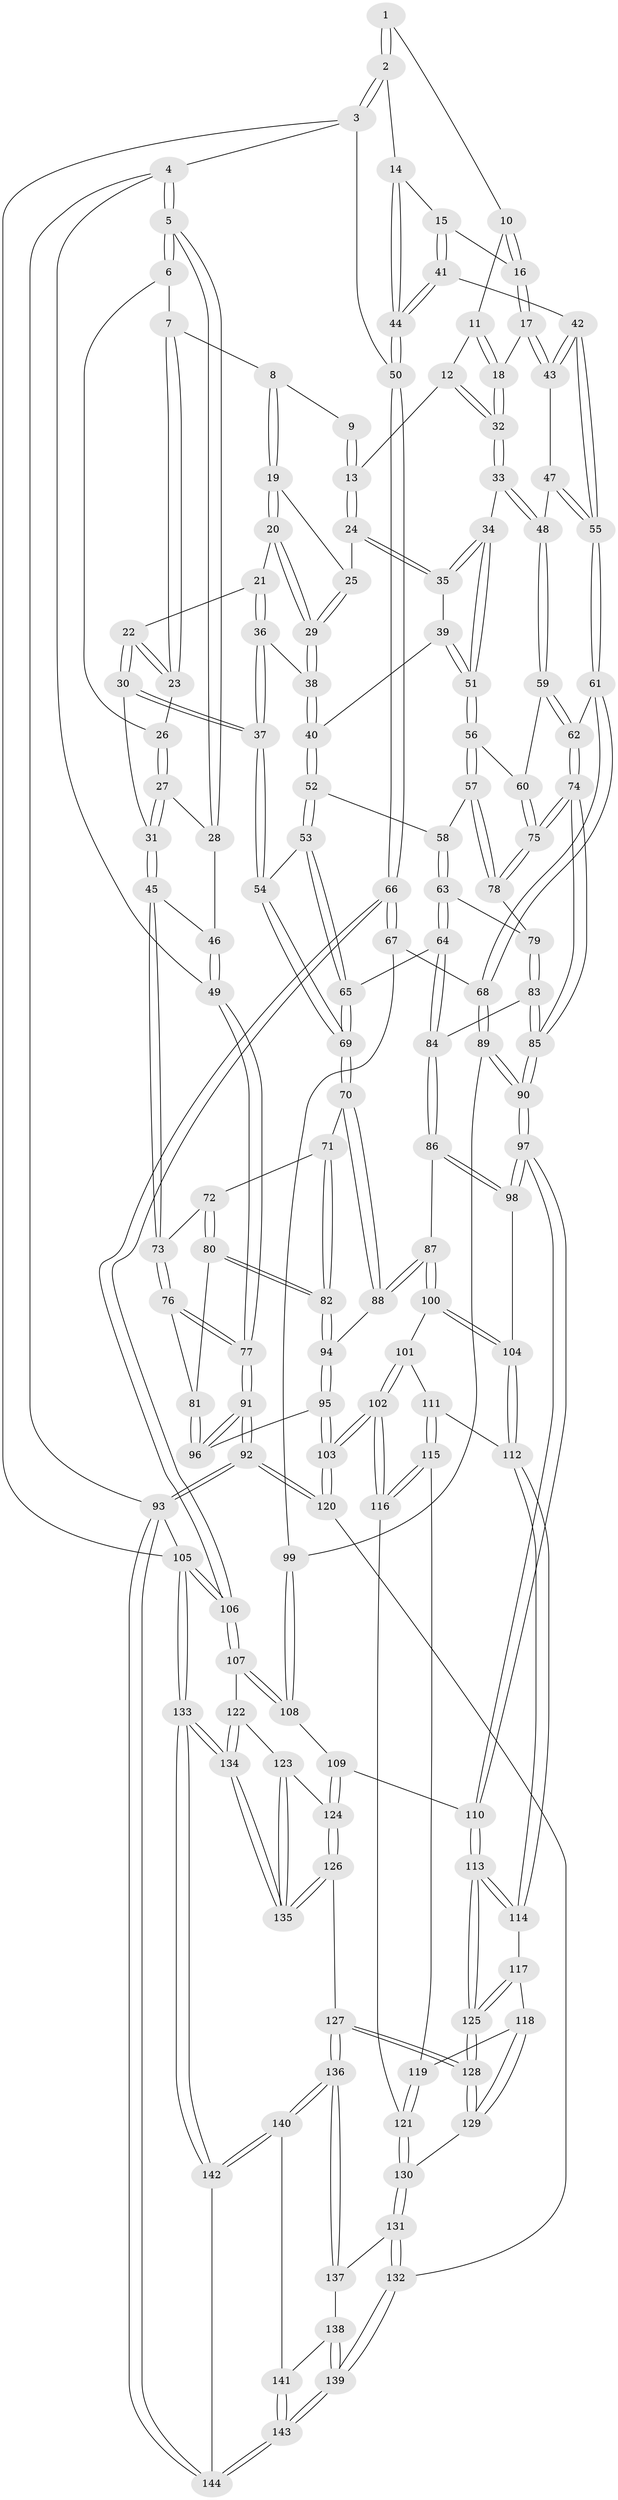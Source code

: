 // Generated by graph-tools (version 1.1) at 2025/11/02/27/25 16:11:59]
// undirected, 144 vertices, 357 edges
graph export_dot {
graph [start="1"]
  node [color=gray90,style=filled];
  1 [pos="+0.7403907247158829+0"];
  2 [pos="+1+0"];
  3 [pos="+1+0"];
  4 [pos="+0+0"];
  5 [pos="+0+0"];
  6 [pos="+0+0"];
  7 [pos="+0.32364365793720795+0"];
  8 [pos="+0.40886590616111324+0"];
  9 [pos="+0.5078756724965959+0"];
  10 [pos="+0.7390586816028026+0"];
  11 [pos="+0.7251076702763194+0"];
  12 [pos="+0.6502614088192357+0.06066311680994161"];
  13 [pos="+0.5804184132947923+0.0525959654856625"];
  14 [pos="+0.9497390110019045+0.0003743326718520695"];
  15 [pos="+0.8637851960959712+0.09193694177703166"];
  16 [pos="+0.8526199859904463+0.09228739223509462"];
  17 [pos="+0.7916090884036038+0.10945069075744046"];
  18 [pos="+0.7808978608912891+0.11015872840035036"];
  19 [pos="+0.4025057120241084+0"];
  20 [pos="+0.3285954114042676+0.05759246196389366"];
  21 [pos="+0.3241569232861418+0.06045543986418262"];
  22 [pos="+0.24518593771419844+0.06526071021871592"];
  23 [pos="+0.2415123039074407+0.062370450972332306"];
  24 [pos="+0.5386019137018716+0.09072251090283256"];
  25 [pos="+0.46137626745772603+0.03661280108040975"];
  26 [pos="+0.1998173807495523+0.04266389985185471"];
  27 [pos="+0.13079906641990957+0.12473108462949034"];
  28 [pos="+0.08046481738544106+0.08125010729616733"];
  29 [pos="+0.4138279537799973+0.14355463473503943"];
  30 [pos="+0.20483866473087362+0.23393081892570972"];
  31 [pos="+0.17262170147101255+0.23325198219957335"];
  32 [pos="+0.7073074908215862+0.16344748478310075"];
  33 [pos="+0.6972894032188126+0.18891627196228908"];
  34 [pos="+0.6752837828015362+0.1970091611820768"];
  35 [pos="+0.538241762812747+0.10192685979764896"];
  36 [pos="+0.2884481882847895+0.19681894409313494"];
  37 [pos="+0.21939391489149637+0.23839493989156887"];
  38 [pos="+0.42356279709367173+0.18531336605595633"];
  39 [pos="+0.49634051612307356+0.1696991182508494"];
  40 [pos="+0.43882825185250657+0.1977424330139085"];
  41 [pos="+0.9725254427943361+0.23478966254099148"];
  42 [pos="+0.9288299034763382+0.25432962320007607"];
  43 [pos="+0.8677883861469574+0.23382953972048895"];
  44 [pos="+0.9792713617097049+0.23499257761833384"];
  45 [pos="+0.11950110186419513+0.2650548998093497"];
  46 [pos="+0.03854245759600901+0.1815349667345057"];
  47 [pos="+0.804691818864588+0.23243059037884287"];
  48 [pos="+0.7242613411670087+0.2213860284312002"];
  49 [pos="+0+0"];
  50 [pos="+1+0.27192733105893274"];
  51 [pos="+0.6281711272513267+0.23219558675181995"];
  52 [pos="+0.443178519802019+0.2356738793470051"];
  53 [pos="+0.4341922260638942+0.25187493623745427"];
  54 [pos="+0.2562706142316266+0.2874452554705769"];
  55 [pos="+0.8386546993863406+0.3700056243900837"];
  56 [pos="+0.5836223877645542+0.3104053884363616"];
  57 [pos="+0.5824223686780623+0.31207517698856835"];
  58 [pos="+0.4970405225842861+0.2687127382433899"];
  59 [pos="+0.7485936511012071+0.30811973225777395"];
  60 [pos="+0.7011835547595112+0.3243758099480495"];
  61 [pos="+0.8310051976288156+0.38087666395909725"];
  62 [pos="+0.7863303592751704+0.3691723505548056"];
  63 [pos="+0.46831282227448645+0.3740538635353374"];
  64 [pos="+0.3996575430950576+0.3701134151138642"];
  65 [pos="+0.3994524857692531+0.36997518008950536"];
  66 [pos="+1+0.4390400393528183"];
  67 [pos="+0.9042374939337531+0.47518378344844847"];
  68 [pos="+0.8660359902649856+0.44392661684081663"];
  69 [pos="+0.3046540090373574+0.38190435233709924"];
  70 [pos="+0.2915645756511764+0.40876448283986877"];
  71 [pos="+0.14689636208721357+0.38385191998249746"];
  72 [pos="+0.11978004632103126+0.35563526188735023"];
  73 [pos="+0.08669820171679452+0.30188291464687"];
  74 [pos="+0.6464743542269317+0.4538264174361077"];
  75 [pos="+0.6215445905983489+0.3952737732667057"];
  76 [pos="+0+0.3879012029523653"];
  77 [pos="+0+0.39785675956803823"];
  78 [pos="+0.5816101644692863+0.32808991721250697"];
  79 [pos="+0.49521982274245074+0.3777283782180539"];
  80 [pos="+0.11204978838747935+0.48673418967013704"];
  81 [pos="+0.0917717374430898+0.49017175042815936"];
  82 [pos="+0.18189689063191725+0.4937356934930631"];
  83 [pos="+0.5211176687187308+0.48342853005795483"];
  84 [pos="+0.4382236088886222+0.4752705865176714"];
  85 [pos="+0.6240871257957065+0.5525597990032105"];
  86 [pos="+0.392816623938503+0.5316166734845845"];
  87 [pos="+0.2653780998883078+0.5358722399813628"];
  88 [pos="+0.26017016416619315+0.5321030941692944"];
  89 [pos="+0.681070920032666+0.5594627406291381"];
  90 [pos="+0.6274397531607743+0.5682055542364557"];
  91 [pos="+0+0.6726330989028597"];
  92 [pos="+0+1"];
  93 [pos="+0+1"];
  94 [pos="+0.259532681043297+0.5322167355483384"];
  95 [pos="+0.13375899065094032+0.6465248333039645"];
  96 [pos="+0.06972306857644579+0.630184107351798"];
  97 [pos="+0.6251614812748896+0.5757103707768839"];
  98 [pos="+0.4646918795885549+0.6045982400401801"];
  99 [pos="+0.872840560587477+0.5903408475306915"];
  100 [pos="+0.2715327925245633+0.5497778316685688"];
  101 [pos="+0.294789384312968+0.6411315234536381"];
  102 [pos="+0.29093972676951074+0.7397950582644744"];
  103 [pos="+0.19550204059899717+0.8167451971411"];
  104 [pos="+0.4279045534048383+0.6540187037136731"];
  105 [pos="+1+1"];
  106 [pos="+1+0.8394312534167988"];
  107 [pos="+0.9416218670452616+0.697354911202433"];
  108 [pos="+0.889885246289272+0.6489120004737537"];
  109 [pos="+0.7546969170700927+0.6923328984575265"];
  110 [pos="+0.6337905408056428+0.624562444331088"];
  111 [pos="+0.419960815481552+0.6694405611364891"];
  112 [pos="+0.4235408684343496+0.6673149243240635"];
  113 [pos="+0.6240973745167547+0.6528648326208286"];
  114 [pos="+0.4637691854290296+0.7157399044045357"];
  115 [pos="+0.3872063234114602+0.7061345082495178"];
  116 [pos="+0.34616797576685265+0.743208411945719"];
  117 [pos="+0.46498378545453356+0.7275348253601766"];
  118 [pos="+0.46456659530246114+0.7538675192110312"];
  119 [pos="+0.42835324511757994+0.7479857844260194"];
  120 [pos="+0.1882468837825459+0.840213236534963"];
  121 [pos="+0.36257855101425895+0.7590742141174249"];
  122 [pos="+0.8352686763552427+0.774037435430682"];
  123 [pos="+0.794992109100757+0.7741047509776279"];
  124 [pos="+0.7716425640467441+0.7578525526553582"];
  125 [pos="+0.611894762676151+0.7385119130828686"];
  126 [pos="+0.6408748282499326+0.8591802453150467"];
  127 [pos="+0.6078413199240355+0.8446472962545284"];
  128 [pos="+0.6033479602787081+0.8312307954169256"];
  129 [pos="+0.4712074764383553+0.7800811251178027"];
  130 [pos="+0.4084653442887237+0.8204048155500138"];
  131 [pos="+0.4034325485973725+0.8446624239491783"];
  132 [pos="+0.2078030505572822+0.8611235237222683"];
  133 [pos="+1+1"];
  134 [pos="+0.9838243450198081+1"];
  135 [pos="+0.7729297484268246+0.9726469788278531"];
  136 [pos="+0.5468199318452991+0.9051594944990841"];
  137 [pos="+0.4106416478625659+0.8617367654457291"];
  138 [pos="+0.40327576373954366+0.8849781199979426"];
  139 [pos="+0.2591342002130653+0.9559215518134647"];
  140 [pos="+0.5221830770813656+0.9660089188404336"];
  141 [pos="+0.4113586532368625+0.9494068202233242"];
  142 [pos="+0.5321660097134406+1"];
  143 [pos="+0.29198060305461315+1"];
  144 [pos="+0.29484098983561835+1"];
  1 -- 2;
  1 -- 2;
  1 -- 10;
  2 -- 3;
  2 -- 3;
  2 -- 14;
  3 -- 4;
  3 -- 50;
  3 -- 105;
  4 -- 5;
  4 -- 5;
  4 -- 49;
  4 -- 93;
  5 -- 6;
  5 -- 6;
  5 -- 28;
  5 -- 28;
  6 -- 7;
  6 -- 26;
  7 -- 8;
  7 -- 23;
  7 -- 23;
  8 -- 9;
  8 -- 19;
  8 -- 19;
  9 -- 13;
  9 -- 13;
  10 -- 11;
  10 -- 16;
  10 -- 16;
  11 -- 12;
  11 -- 18;
  11 -- 18;
  12 -- 13;
  12 -- 32;
  12 -- 32;
  13 -- 24;
  13 -- 24;
  14 -- 15;
  14 -- 44;
  14 -- 44;
  15 -- 16;
  15 -- 41;
  15 -- 41;
  16 -- 17;
  16 -- 17;
  17 -- 18;
  17 -- 43;
  17 -- 43;
  18 -- 32;
  18 -- 32;
  19 -- 20;
  19 -- 20;
  19 -- 25;
  20 -- 21;
  20 -- 29;
  20 -- 29;
  21 -- 22;
  21 -- 36;
  21 -- 36;
  22 -- 23;
  22 -- 23;
  22 -- 30;
  22 -- 30;
  23 -- 26;
  24 -- 25;
  24 -- 35;
  24 -- 35;
  25 -- 29;
  25 -- 29;
  26 -- 27;
  26 -- 27;
  27 -- 28;
  27 -- 31;
  27 -- 31;
  28 -- 46;
  29 -- 38;
  29 -- 38;
  30 -- 31;
  30 -- 37;
  30 -- 37;
  31 -- 45;
  31 -- 45;
  32 -- 33;
  32 -- 33;
  33 -- 34;
  33 -- 48;
  33 -- 48;
  34 -- 35;
  34 -- 35;
  34 -- 51;
  34 -- 51;
  35 -- 39;
  36 -- 37;
  36 -- 37;
  36 -- 38;
  37 -- 54;
  37 -- 54;
  38 -- 40;
  38 -- 40;
  39 -- 40;
  39 -- 51;
  39 -- 51;
  40 -- 52;
  40 -- 52;
  41 -- 42;
  41 -- 44;
  41 -- 44;
  42 -- 43;
  42 -- 43;
  42 -- 55;
  42 -- 55;
  43 -- 47;
  44 -- 50;
  44 -- 50;
  45 -- 46;
  45 -- 73;
  45 -- 73;
  46 -- 49;
  46 -- 49;
  47 -- 48;
  47 -- 55;
  47 -- 55;
  48 -- 59;
  48 -- 59;
  49 -- 77;
  49 -- 77;
  50 -- 66;
  50 -- 66;
  51 -- 56;
  51 -- 56;
  52 -- 53;
  52 -- 53;
  52 -- 58;
  53 -- 54;
  53 -- 65;
  53 -- 65;
  54 -- 69;
  54 -- 69;
  55 -- 61;
  55 -- 61;
  56 -- 57;
  56 -- 57;
  56 -- 60;
  57 -- 58;
  57 -- 78;
  57 -- 78;
  58 -- 63;
  58 -- 63;
  59 -- 60;
  59 -- 62;
  59 -- 62;
  60 -- 75;
  60 -- 75;
  61 -- 62;
  61 -- 68;
  61 -- 68;
  62 -- 74;
  62 -- 74;
  63 -- 64;
  63 -- 64;
  63 -- 79;
  64 -- 65;
  64 -- 84;
  64 -- 84;
  65 -- 69;
  65 -- 69;
  66 -- 67;
  66 -- 67;
  66 -- 106;
  66 -- 106;
  67 -- 68;
  67 -- 99;
  68 -- 89;
  68 -- 89;
  69 -- 70;
  69 -- 70;
  70 -- 71;
  70 -- 88;
  70 -- 88;
  71 -- 72;
  71 -- 82;
  71 -- 82;
  72 -- 73;
  72 -- 80;
  72 -- 80;
  73 -- 76;
  73 -- 76;
  74 -- 75;
  74 -- 75;
  74 -- 85;
  74 -- 85;
  75 -- 78;
  75 -- 78;
  76 -- 77;
  76 -- 77;
  76 -- 81;
  77 -- 91;
  77 -- 91;
  78 -- 79;
  79 -- 83;
  79 -- 83;
  80 -- 81;
  80 -- 82;
  80 -- 82;
  81 -- 96;
  81 -- 96;
  82 -- 94;
  82 -- 94;
  83 -- 84;
  83 -- 85;
  83 -- 85;
  84 -- 86;
  84 -- 86;
  85 -- 90;
  85 -- 90;
  86 -- 87;
  86 -- 98;
  86 -- 98;
  87 -- 88;
  87 -- 88;
  87 -- 100;
  87 -- 100;
  88 -- 94;
  89 -- 90;
  89 -- 90;
  89 -- 99;
  90 -- 97;
  90 -- 97;
  91 -- 92;
  91 -- 92;
  91 -- 96;
  91 -- 96;
  92 -- 93;
  92 -- 93;
  92 -- 120;
  92 -- 120;
  93 -- 144;
  93 -- 144;
  93 -- 105;
  94 -- 95;
  94 -- 95;
  95 -- 96;
  95 -- 103;
  95 -- 103;
  97 -- 98;
  97 -- 98;
  97 -- 110;
  97 -- 110;
  98 -- 104;
  99 -- 108;
  99 -- 108;
  100 -- 101;
  100 -- 104;
  100 -- 104;
  101 -- 102;
  101 -- 102;
  101 -- 111;
  102 -- 103;
  102 -- 103;
  102 -- 116;
  102 -- 116;
  103 -- 120;
  103 -- 120;
  104 -- 112;
  104 -- 112;
  105 -- 106;
  105 -- 106;
  105 -- 133;
  105 -- 133;
  106 -- 107;
  106 -- 107;
  107 -- 108;
  107 -- 108;
  107 -- 122;
  108 -- 109;
  109 -- 110;
  109 -- 124;
  109 -- 124;
  110 -- 113;
  110 -- 113;
  111 -- 112;
  111 -- 115;
  111 -- 115;
  112 -- 114;
  112 -- 114;
  113 -- 114;
  113 -- 114;
  113 -- 125;
  113 -- 125;
  114 -- 117;
  115 -- 116;
  115 -- 116;
  115 -- 119;
  116 -- 121;
  117 -- 118;
  117 -- 125;
  117 -- 125;
  118 -- 119;
  118 -- 129;
  118 -- 129;
  119 -- 121;
  119 -- 121;
  120 -- 132;
  121 -- 130;
  121 -- 130;
  122 -- 123;
  122 -- 134;
  122 -- 134;
  123 -- 124;
  123 -- 135;
  123 -- 135;
  124 -- 126;
  124 -- 126;
  125 -- 128;
  125 -- 128;
  126 -- 127;
  126 -- 135;
  126 -- 135;
  127 -- 128;
  127 -- 128;
  127 -- 136;
  127 -- 136;
  128 -- 129;
  128 -- 129;
  129 -- 130;
  130 -- 131;
  130 -- 131;
  131 -- 132;
  131 -- 132;
  131 -- 137;
  132 -- 139;
  132 -- 139;
  133 -- 134;
  133 -- 134;
  133 -- 142;
  133 -- 142;
  134 -- 135;
  134 -- 135;
  136 -- 137;
  136 -- 137;
  136 -- 140;
  136 -- 140;
  137 -- 138;
  138 -- 139;
  138 -- 139;
  138 -- 141;
  139 -- 143;
  139 -- 143;
  140 -- 141;
  140 -- 142;
  140 -- 142;
  141 -- 143;
  141 -- 143;
  142 -- 144;
  143 -- 144;
  143 -- 144;
}
